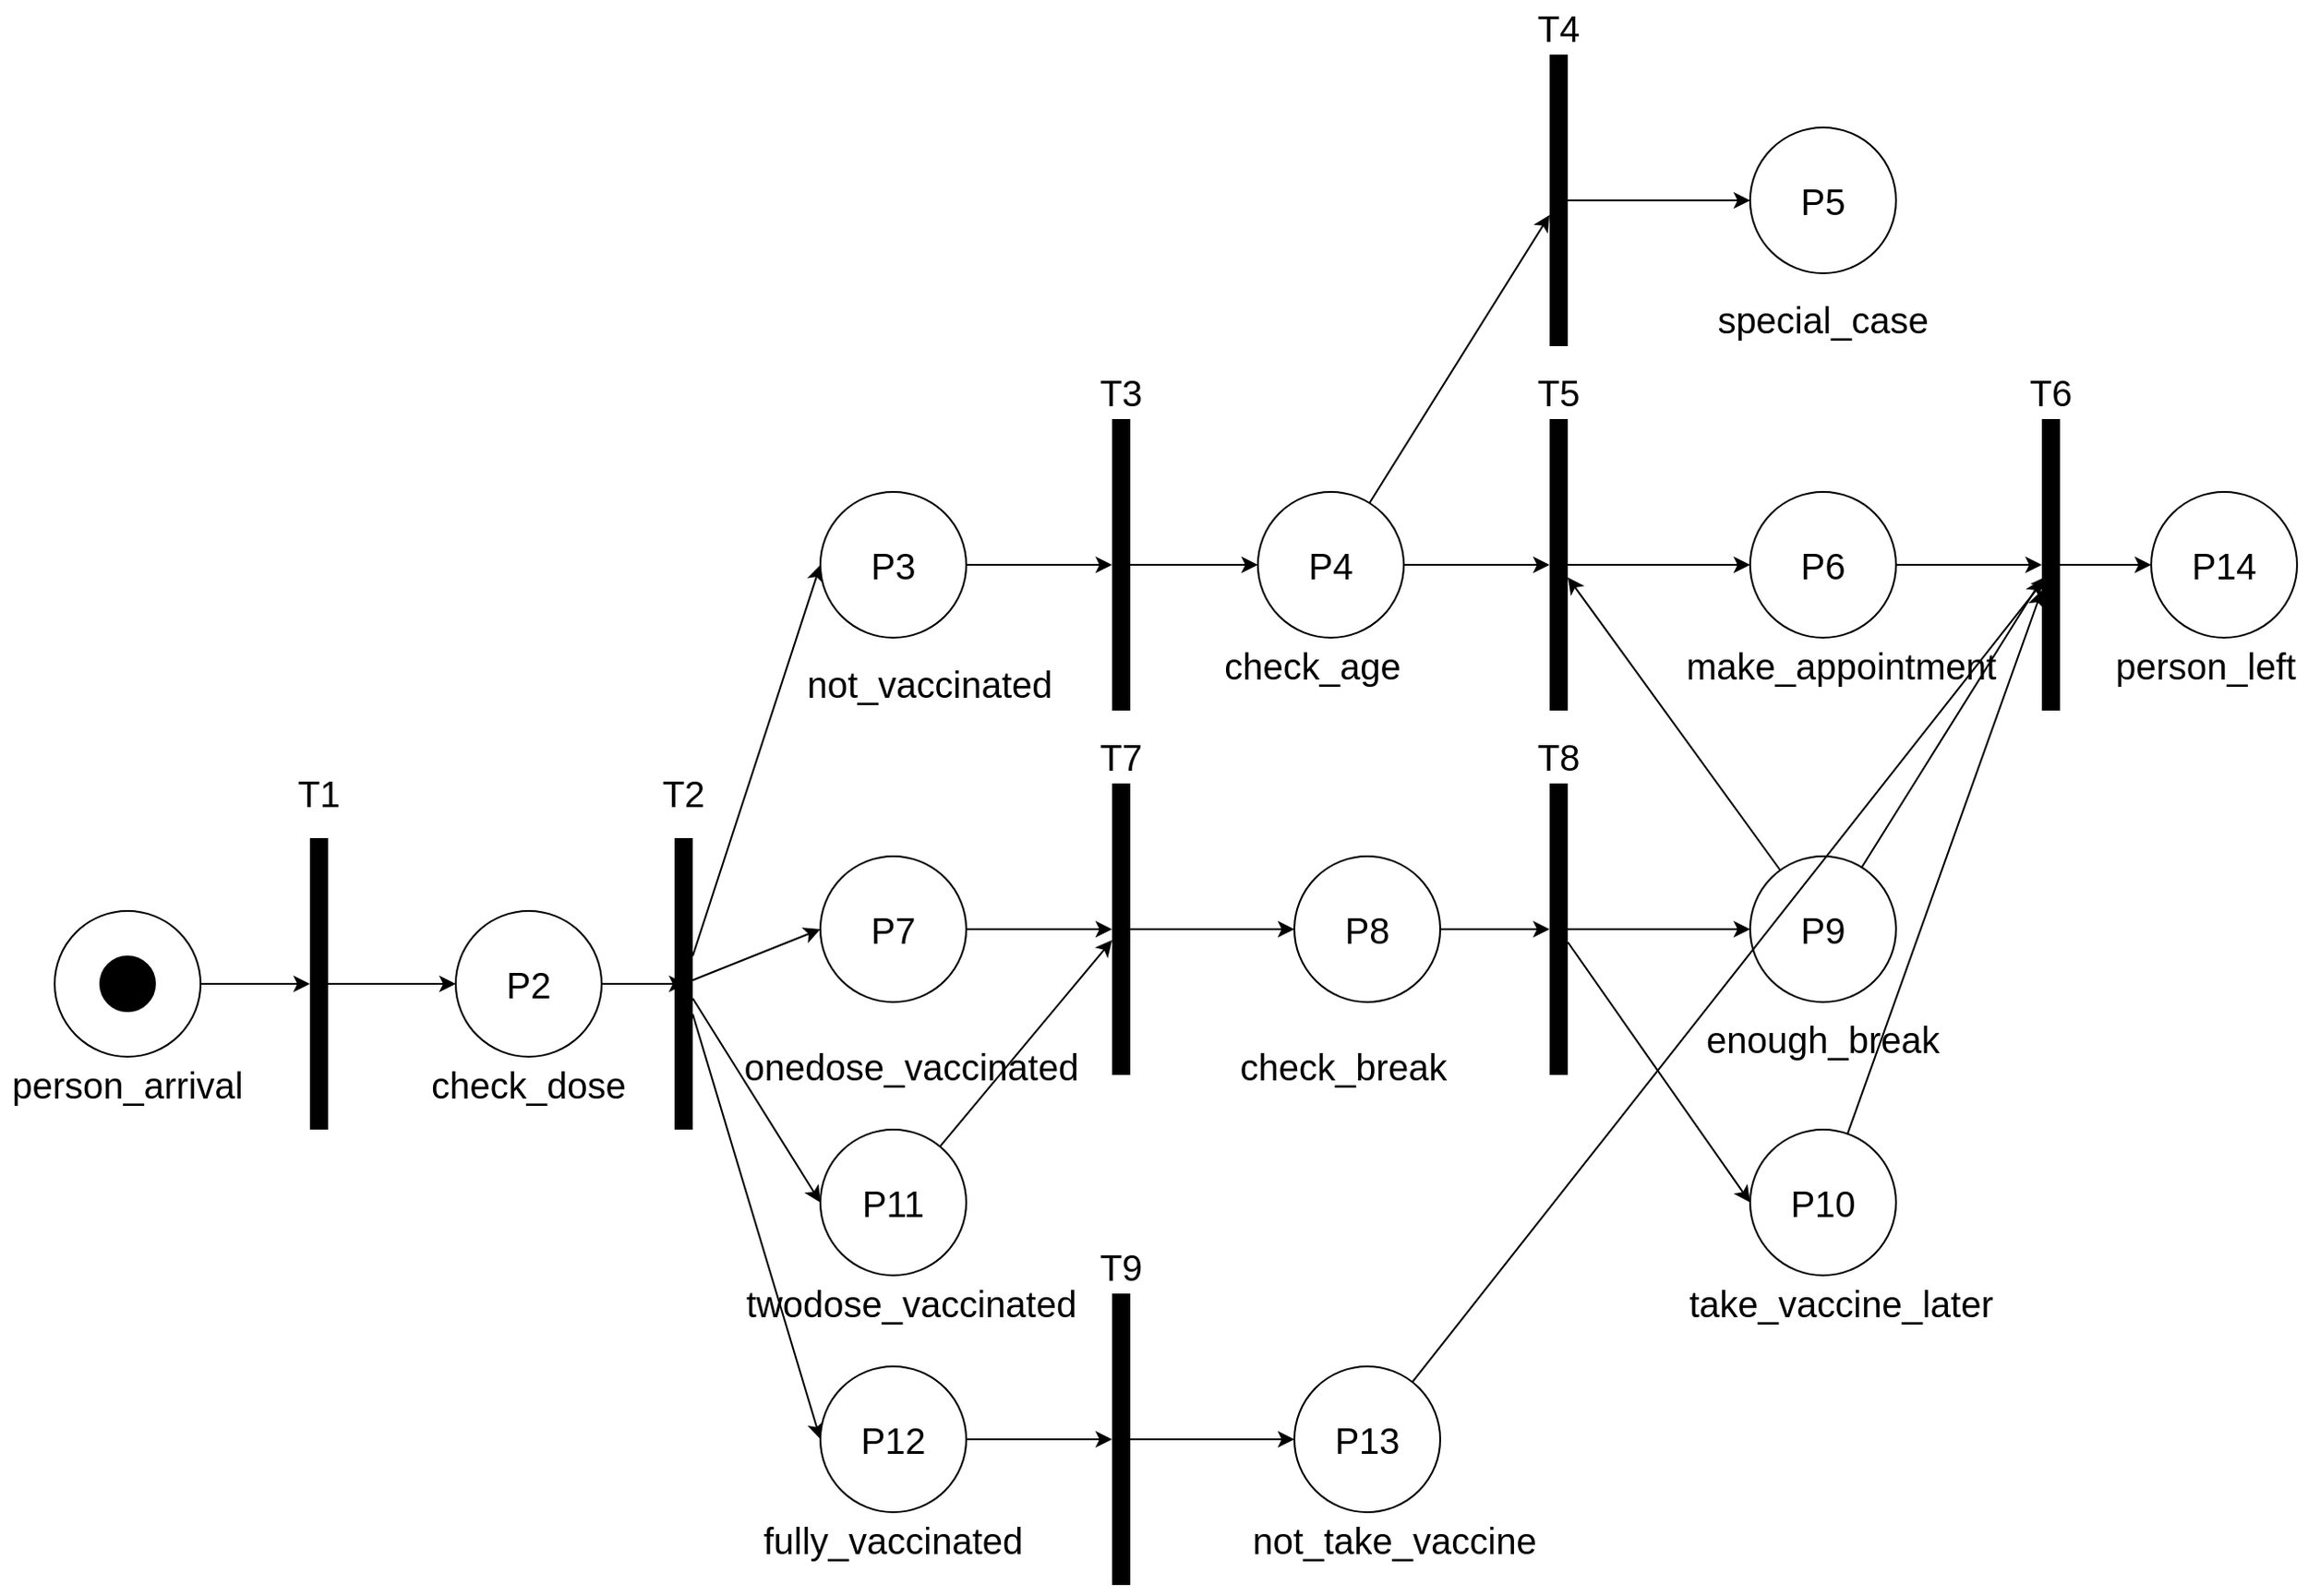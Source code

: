<mxfile version="16.6.6" type="github">
  <diagram id="UTr8hFSsADwduIh3R7Uy" name="Page-1">
    <mxGraphModel dx="1261" dy="2029" grid="1" gridSize="10" guides="1" tooltips="1" connect="1" arrows="1" fold="1" page="1" pageScale="1" pageWidth="827" pageHeight="1169" math="0" shadow="0">
      <root>
        <mxCell id="0" />
        <mxCell id="1" parent="0" />
        <mxCell id="hrQaz6MeP2tKMsGNmpIH-5" style="edgeStyle=orthogonalEdgeStyle;rounded=0;orthogonalLoop=1;jettySize=auto;html=1;fontSize=20;" parent="1" source="hrQaz6MeP2tKMsGNmpIH-1" target="hrQaz6MeP2tKMsGNmpIH-3" edge="1">
          <mxGeometry relative="1" as="geometry" />
        </mxCell>
        <mxCell id="hrQaz6MeP2tKMsGNmpIH-1" value="P&lt;span style=&quot;white-space: pre; font-size: 20px;&quot;&gt;1&lt;/span&gt;" style="ellipse;whiteSpace=wrap;html=1;aspect=fixed;fontSize=20;" parent="1" vertex="1">
          <mxGeometry x="60" y="240" width="80" height="80" as="geometry" />
        </mxCell>
        <mxCell id="hrQaz6MeP2tKMsGNmpIH-12" style="edgeStyle=orthogonalEdgeStyle;rounded=0;orthogonalLoop=1;jettySize=auto;html=1;entryX=0.5;entryY=0.4;entryDx=0;entryDy=0;entryPerimeter=0;fontSize=20;" parent="1" source="hrQaz6MeP2tKMsGNmpIH-2" target="hrQaz6MeP2tKMsGNmpIH-11" edge="1">
          <mxGeometry relative="1" as="geometry" />
        </mxCell>
        <mxCell id="hrQaz6MeP2tKMsGNmpIH-2" value="P2" style="ellipse;whiteSpace=wrap;html=1;aspect=fixed;fontSize=20;" parent="1" vertex="1">
          <mxGeometry x="280" y="240" width="80" height="80" as="geometry" />
        </mxCell>
        <mxCell id="hrQaz6MeP2tKMsGNmpIH-6" style="edgeStyle=orthogonalEdgeStyle;rounded=0;orthogonalLoop=1;jettySize=auto;html=1;entryX=0;entryY=0.5;entryDx=0;entryDy=0;fontSize=20;" parent="1" source="hrQaz6MeP2tKMsGNmpIH-3" target="hrQaz6MeP2tKMsGNmpIH-2" edge="1">
          <mxGeometry relative="1" as="geometry" />
        </mxCell>
        <mxCell id="hrQaz6MeP2tKMsGNmpIH-3" value="" style="line;strokeWidth=10;direction=south;html=1;fontSize=20;" parent="1" vertex="1">
          <mxGeometry x="200" y="200" width="10" height="160" as="geometry" />
        </mxCell>
        <mxCell id="hrQaz6MeP2tKMsGNmpIH-7" value="person_arrival" style="text;html=1;strokeColor=none;fillColor=none;align=center;verticalAlign=middle;whiteSpace=wrap;rounded=0;fontSize=20;" parent="1" vertex="1">
          <mxGeometry x="30" y="320" width="140" height="30" as="geometry" />
        </mxCell>
        <mxCell id="hrQaz6MeP2tKMsGNmpIH-9" value="T1" style="text;html=1;strokeColor=none;fillColor=none;align=center;verticalAlign=middle;whiteSpace=wrap;rounded=0;fontSize=20;" parent="1" vertex="1">
          <mxGeometry x="175" y="160" width="60" height="30" as="geometry" />
        </mxCell>
        <mxCell id="hrQaz6MeP2tKMsGNmpIH-10" value="check_dose" style="text;html=1;strokeColor=none;fillColor=none;align=center;verticalAlign=middle;whiteSpace=wrap;rounded=0;fontSize=20;" parent="1" vertex="1">
          <mxGeometry x="260" y="320" width="120" height="30" as="geometry" />
        </mxCell>
        <mxCell id="hrQaz6MeP2tKMsGNmpIH-14" style="rounded=0;orthogonalLoop=1;jettySize=auto;html=1;entryX=0;entryY=0.5;entryDx=0;entryDy=0;fontSize=20;" parent="1" source="hrQaz6MeP2tKMsGNmpIH-11" target="hrQaz6MeP2tKMsGNmpIH-13" edge="1">
          <mxGeometry relative="1" as="geometry" />
        </mxCell>
        <mxCell id="hrQaz6MeP2tKMsGNmpIH-38" style="edgeStyle=none;rounded=0;orthogonalLoop=1;jettySize=auto;html=1;entryX=0;entryY=0.5;entryDx=0;entryDy=0;fontSize=20;" parent="1" source="hrQaz6MeP2tKMsGNmpIH-11" target="hrQaz6MeP2tKMsGNmpIH-37" edge="1">
          <mxGeometry relative="1" as="geometry" />
        </mxCell>
        <mxCell id="hrQaz6MeP2tKMsGNmpIH-62" style="edgeStyle=none;rounded=0;orthogonalLoop=1;jettySize=auto;html=1;entryX=0;entryY=0.5;entryDx=0;entryDy=0;fontSize=20;" parent="1" source="hrQaz6MeP2tKMsGNmpIH-11" target="hrQaz6MeP2tKMsGNmpIH-60" edge="1">
          <mxGeometry relative="1" as="geometry" />
        </mxCell>
        <mxCell id="hrQaz6MeP2tKMsGNmpIH-78" style="edgeStyle=none;rounded=0;orthogonalLoop=1;jettySize=auto;html=1;entryX=0;entryY=0.5;entryDx=0;entryDy=0;fontSize=20;" parent="1" source="hrQaz6MeP2tKMsGNmpIH-11" target="hrQaz6MeP2tKMsGNmpIH-76" edge="1">
          <mxGeometry relative="1" as="geometry" />
        </mxCell>
        <mxCell id="hrQaz6MeP2tKMsGNmpIH-11" value="" style="line;strokeWidth=10;direction=south;html=1;fontSize=20;" parent="1" vertex="1">
          <mxGeometry x="400" y="200" width="10" height="160" as="geometry" />
        </mxCell>
        <mxCell id="hrQaz6MeP2tKMsGNmpIH-20" style="edgeStyle=none;rounded=0;orthogonalLoop=1;jettySize=auto;html=1;fontSize=20;" parent="1" source="hrQaz6MeP2tKMsGNmpIH-13" target="hrQaz6MeP2tKMsGNmpIH-19" edge="1">
          <mxGeometry relative="1" as="geometry" />
        </mxCell>
        <mxCell id="hrQaz6MeP2tKMsGNmpIH-13" value="P3" style="ellipse;whiteSpace=wrap;html=1;aspect=fixed;fontSize=20;strokeWidth=1;" parent="1" vertex="1">
          <mxGeometry x="480" y="10" width="80" height="80" as="geometry" />
        </mxCell>
        <mxCell id="hrQaz6MeP2tKMsGNmpIH-15" value="T2" style="text;html=1;strokeColor=none;fillColor=none;align=center;verticalAlign=middle;whiteSpace=wrap;rounded=0;fontSize=20;" parent="1" vertex="1">
          <mxGeometry x="375" y="160" width="60" height="30" as="geometry" />
        </mxCell>
        <mxCell id="hrQaz6MeP2tKMsGNmpIH-18" value="not_vaccinated" style="text;html=1;strokeColor=none;fillColor=none;align=center;verticalAlign=middle;whiteSpace=wrap;rounded=0;fontSize=20;" parent="1" vertex="1">
          <mxGeometry x="510" y="100" width="60" height="30" as="geometry" />
        </mxCell>
        <mxCell id="hrQaz6MeP2tKMsGNmpIH-22" style="edgeStyle=none;rounded=0;orthogonalLoop=1;jettySize=auto;html=1;entryX=0;entryY=0.5;entryDx=0;entryDy=0;fontSize=20;" parent="1" source="hrQaz6MeP2tKMsGNmpIH-19" target="hrQaz6MeP2tKMsGNmpIH-21" edge="1">
          <mxGeometry relative="1" as="geometry" />
        </mxCell>
        <mxCell id="hrQaz6MeP2tKMsGNmpIH-19" value="" style="line;strokeWidth=10;direction=south;html=1;fontSize=20;" parent="1" vertex="1">
          <mxGeometry x="640" y="-30" width="10" height="160" as="geometry" />
        </mxCell>
        <mxCell id="hrQaz6MeP2tKMsGNmpIH-63" style="edgeStyle=none;rounded=0;orthogonalLoop=1;jettySize=auto;html=1;fontSize=20;" parent="1" source="hrQaz6MeP2tKMsGNmpIH-21" target="hrQaz6MeP2tKMsGNmpIH-30" edge="1">
          <mxGeometry relative="1" as="geometry" />
        </mxCell>
        <mxCell id="hrQaz6MeP2tKMsGNmpIH-68" style="edgeStyle=none;rounded=0;orthogonalLoop=1;jettySize=auto;html=1;fontSize=20;" parent="1" source="hrQaz6MeP2tKMsGNmpIH-21" target="hrQaz6MeP2tKMsGNmpIH-66" edge="1">
          <mxGeometry relative="1" as="geometry" />
        </mxCell>
        <mxCell id="hrQaz6MeP2tKMsGNmpIH-21" value="P4" style="ellipse;whiteSpace=wrap;html=1;aspect=fixed;fontSize=20;strokeWidth=1;" parent="1" vertex="1">
          <mxGeometry x="720" y="10" width="80" height="80" as="geometry" />
        </mxCell>
        <mxCell id="hrQaz6MeP2tKMsGNmpIH-23" value="check_age" style="text;html=1;strokeColor=none;fillColor=none;align=center;verticalAlign=middle;whiteSpace=wrap;rounded=0;fontSize=20;" parent="1" vertex="1">
          <mxGeometry x="720" y="90" width="60" height="30" as="geometry" />
        </mxCell>
        <mxCell id="hrQaz6MeP2tKMsGNmpIH-24" value="T3" style="text;html=1;strokeColor=none;fillColor=none;align=center;verticalAlign=middle;whiteSpace=wrap;rounded=0;fontSize=20;" parent="1" vertex="1">
          <mxGeometry x="615" y="-60" width="60" height="30" as="geometry" />
        </mxCell>
        <mxCell id="hrQaz6MeP2tKMsGNmpIH-26" value="P5" style="ellipse;whiteSpace=wrap;html=1;aspect=fixed;fontSize=20;strokeWidth=1;" parent="1" vertex="1">
          <mxGeometry x="990" y="-190" width="80" height="80" as="geometry" />
        </mxCell>
        <mxCell id="hrQaz6MeP2tKMsGNmpIH-86" style="edgeStyle=none;rounded=0;orthogonalLoop=1;jettySize=auto;html=1;fontSize=20;" parent="1" source="hrQaz6MeP2tKMsGNmpIH-27" edge="1">
          <mxGeometry relative="1" as="geometry">
            <mxPoint x="1150" y="50" as="targetPoint" />
          </mxGeometry>
        </mxCell>
        <mxCell id="hrQaz6MeP2tKMsGNmpIH-27" value="P6" style="ellipse;whiteSpace=wrap;html=1;aspect=fixed;fontSize=20;strokeWidth=1;" parent="1" vertex="1">
          <mxGeometry x="990" y="10" width="80" height="80" as="geometry" />
        </mxCell>
        <mxCell id="hrQaz6MeP2tKMsGNmpIH-64" style="edgeStyle=none;rounded=0;orthogonalLoop=1;jettySize=auto;html=1;fontSize=20;" parent="1" source="hrQaz6MeP2tKMsGNmpIH-30" target="hrQaz6MeP2tKMsGNmpIH-26" edge="1">
          <mxGeometry relative="1" as="geometry" />
        </mxCell>
        <mxCell id="hrQaz6MeP2tKMsGNmpIH-30" value="" style="line;strokeWidth=10;direction=south;html=1;fontSize=20;" parent="1" vertex="1">
          <mxGeometry x="880" y="-230" width="10" height="160" as="geometry" />
        </mxCell>
        <mxCell id="hrQaz6MeP2tKMsGNmpIH-32" value="T4" style="text;html=1;strokeColor=none;fillColor=none;align=center;verticalAlign=middle;whiteSpace=wrap;rounded=0;fontSize=20;" parent="1" vertex="1">
          <mxGeometry x="855" y="-260" width="60" height="30" as="geometry" />
        </mxCell>
        <mxCell id="hrQaz6MeP2tKMsGNmpIH-35" value="special_case" style="text;html=1;strokeColor=none;fillColor=none;align=center;verticalAlign=middle;whiteSpace=wrap;rounded=0;fontSize=20;" parent="1" vertex="1">
          <mxGeometry x="970" y="-100" width="120" height="30" as="geometry" />
        </mxCell>
        <mxCell id="hrQaz6MeP2tKMsGNmpIH-36" value="make_appointment" style="text;html=1;strokeColor=none;fillColor=none;align=center;verticalAlign=middle;whiteSpace=wrap;rounded=0;fontSize=20;" parent="1" vertex="1">
          <mxGeometry x="1010" y="90" width="60" height="30" as="geometry" />
        </mxCell>
        <mxCell id="hrQaz6MeP2tKMsGNmpIH-41" style="edgeStyle=none;rounded=0;orthogonalLoop=1;jettySize=auto;html=1;fontSize=20;" parent="1" source="hrQaz6MeP2tKMsGNmpIH-37" target="hrQaz6MeP2tKMsGNmpIH-40" edge="1">
          <mxGeometry relative="1" as="geometry" />
        </mxCell>
        <mxCell id="hrQaz6MeP2tKMsGNmpIH-37" value="P7" style="ellipse;whiteSpace=wrap;html=1;aspect=fixed;fontSize=20;strokeWidth=1;" parent="1" vertex="1">
          <mxGeometry x="480" y="210" width="80" height="80" as="geometry" />
        </mxCell>
        <mxCell id="hrQaz6MeP2tKMsGNmpIH-39" value="onedose_vaccinated" style="text;html=1;strokeColor=none;fillColor=none;align=center;verticalAlign=middle;whiteSpace=wrap;rounded=0;fontSize=20;" parent="1" vertex="1">
          <mxGeometry x="435" y="310" width="190" height="30" as="geometry" />
        </mxCell>
        <mxCell id="hrQaz6MeP2tKMsGNmpIH-43" style="edgeStyle=none;rounded=0;orthogonalLoop=1;jettySize=auto;html=1;fontSize=20;" parent="1" source="hrQaz6MeP2tKMsGNmpIH-40" target="hrQaz6MeP2tKMsGNmpIH-44" edge="1">
          <mxGeometry relative="1" as="geometry">
            <mxPoint x="770" y="310" as="targetPoint" />
          </mxGeometry>
        </mxCell>
        <mxCell id="hrQaz6MeP2tKMsGNmpIH-40" value="" style="line;strokeWidth=10;direction=south;html=1;fontSize=20;" parent="1" vertex="1">
          <mxGeometry x="640" y="170" width="10" height="160" as="geometry" />
        </mxCell>
        <mxCell id="hrQaz6MeP2tKMsGNmpIH-42" value="T5" style="text;html=1;strokeColor=none;fillColor=none;align=center;verticalAlign=middle;whiteSpace=wrap;rounded=0;fontSize=20;" parent="1" vertex="1">
          <mxGeometry x="855" y="-60" width="60" height="30" as="geometry" />
        </mxCell>
        <mxCell id="hrQaz6MeP2tKMsGNmpIH-51" style="edgeStyle=none;rounded=0;orthogonalLoop=1;jettySize=auto;html=1;fontSize=20;" parent="1" source="hrQaz6MeP2tKMsGNmpIH-44" target="hrQaz6MeP2tKMsGNmpIH-46" edge="1">
          <mxGeometry relative="1" as="geometry" />
        </mxCell>
        <mxCell id="hrQaz6MeP2tKMsGNmpIH-44" value="P8" style="ellipse;whiteSpace=wrap;html=1;aspect=fixed;fontSize=20;strokeWidth=1;" parent="1" vertex="1">
          <mxGeometry x="740" y="210" width="80" height="80" as="geometry" />
        </mxCell>
        <mxCell id="hrQaz6MeP2tKMsGNmpIH-45" value="check_break" style="text;html=1;strokeColor=none;fillColor=none;align=center;verticalAlign=middle;whiteSpace=wrap;rounded=0;fontSize=20;" parent="1" vertex="1">
          <mxGeometry x="707" y="310" width="120" height="30" as="geometry" />
        </mxCell>
        <mxCell id="hrQaz6MeP2tKMsGNmpIH-58" style="edgeStyle=none;rounded=0;orthogonalLoop=1;jettySize=auto;html=1;entryX=0;entryY=0.5;entryDx=0;entryDy=0;fontSize=20;" parent="1" source="hrQaz6MeP2tKMsGNmpIH-46" target="hrQaz6MeP2tKMsGNmpIH-57" edge="1">
          <mxGeometry relative="1" as="geometry" />
        </mxCell>
        <mxCell id="hrQaz6MeP2tKMsGNmpIH-73" style="edgeStyle=none;rounded=0;orthogonalLoop=1;jettySize=auto;html=1;entryX=0;entryY=0.5;entryDx=0;entryDy=0;fontSize=20;" parent="1" source="hrQaz6MeP2tKMsGNmpIH-46" target="hrQaz6MeP2tKMsGNmpIH-72" edge="1">
          <mxGeometry relative="1" as="geometry" />
        </mxCell>
        <mxCell id="hrQaz6MeP2tKMsGNmpIH-46" value="" style="line;strokeWidth=10;direction=south;html=1;fontSize=20;" parent="1" vertex="1">
          <mxGeometry x="880" y="170" width="10" height="160" as="geometry" />
        </mxCell>
        <mxCell id="hrQaz6MeP2tKMsGNmpIH-52" value="T7" style="text;html=1;strokeColor=none;fillColor=none;align=center;verticalAlign=middle;whiteSpace=wrap;rounded=0;fontSize=20;" parent="1" vertex="1">
          <mxGeometry x="615" y="140" width="60" height="30" as="geometry" />
        </mxCell>
        <mxCell id="hrQaz6MeP2tKMsGNmpIH-70" style="edgeStyle=none;rounded=0;orthogonalLoop=1;jettySize=auto;html=1;fontSize=20;" parent="1" source="hrQaz6MeP2tKMsGNmpIH-57" target="hrQaz6MeP2tKMsGNmpIH-66" edge="1">
          <mxGeometry relative="1" as="geometry">
            <mxPoint x="920" y="90" as="targetPoint" />
          </mxGeometry>
        </mxCell>
        <mxCell id="hrQaz6MeP2tKMsGNmpIH-94" style="edgeStyle=none;rounded=0;orthogonalLoop=1;jettySize=auto;html=1;fontSize=20;" parent="1" source="hrQaz6MeP2tKMsGNmpIH-57" target="hrQaz6MeP2tKMsGNmpIH-88" edge="1">
          <mxGeometry relative="1" as="geometry" />
        </mxCell>
        <mxCell id="hrQaz6MeP2tKMsGNmpIH-57" value="P9" style="ellipse;whiteSpace=wrap;html=1;aspect=fixed;fontSize=20;strokeWidth=1;" parent="1" vertex="1">
          <mxGeometry x="990" y="210" width="80" height="80" as="geometry" />
        </mxCell>
        <mxCell id="hrQaz6MeP2tKMsGNmpIH-59" value="enough_break" style="text;html=1;strokeColor=none;fillColor=none;align=center;verticalAlign=middle;whiteSpace=wrap;rounded=0;fontSize=20;" parent="1" vertex="1">
          <mxGeometry x="955" y="290" width="150" height="40" as="geometry" />
        </mxCell>
        <mxCell id="hrQaz6MeP2tKMsGNmpIH-75" style="edgeStyle=none;rounded=0;orthogonalLoop=1;jettySize=auto;html=1;fontSize=20;" parent="1" source="hrQaz6MeP2tKMsGNmpIH-60" target="hrQaz6MeP2tKMsGNmpIH-40" edge="1">
          <mxGeometry relative="1" as="geometry" />
        </mxCell>
        <mxCell id="hrQaz6MeP2tKMsGNmpIH-60" value="P11" style="ellipse;whiteSpace=wrap;html=1;aspect=fixed;fontSize=20;strokeWidth=1;" parent="1" vertex="1">
          <mxGeometry x="480" y="360" width="80" height="80" as="geometry" />
        </mxCell>
        <mxCell id="hrQaz6MeP2tKMsGNmpIH-61" value="twodose_vaccinated" style="text;html=1;strokeColor=none;fillColor=none;align=center;verticalAlign=middle;whiteSpace=wrap;rounded=0;fontSize=20;" parent="1" vertex="1">
          <mxGeometry x="435" y="440" width="190" height="30" as="geometry" />
        </mxCell>
        <mxCell id="hrQaz6MeP2tKMsGNmpIH-69" style="edgeStyle=none;rounded=0;orthogonalLoop=1;jettySize=auto;html=1;entryX=0;entryY=0.5;entryDx=0;entryDy=0;fontSize=20;" parent="1" source="hrQaz6MeP2tKMsGNmpIH-66" target="hrQaz6MeP2tKMsGNmpIH-27" edge="1">
          <mxGeometry relative="1" as="geometry" />
        </mxCell>
        <mxCell id="hrQaz6MeP2tKMsGNmpIH-66" value="" style="line;strokeWidth=10;direction=south;html=1;fontSize=20;" parent="1" vertex="1">
          <mxGeometry x="880" y="-30" width="10" height="160" as="geometry" />
        </mxCell>
        <mxCell id="hrQaz6MeP2tKMsGNmpIH-71" value="T8" style="text;html=1;strokeColor=none;fillColor=none;align=center;verticalAlign=middle;whiteSpace=wrap;rounded=0;fontSize=20;" parent="1" vertex="1">
          <mxGeometry x="855" y="140" width="60" height="30" as="geometry" />
        </mxCell>
        <mxCell id="hrQaz6MeP2tKMsGNmpIH-95" style="edgeStyle=none;rounded=0;orthogonalLoop=1;jettySize=auto;html=1;fontSize=20;" parent="1" source="hrQaz6MeP2tKMsGNmpIH-72" target="hrQaz6MeP2tKMsGNmpIH-88" edge="1">
          <mxGeometry relative="1" as="geometry" />
        </mxCell>
        <mxCell id="hrQaz6MeP2tKMsGNmpIH-72" value="P10" style="ellipse;whiteSpace=wrap;html=1;aspect=fixed;fontSize=20;strokeWidth=1;" parent="1" vertex="1">
          <mxGeometry x="990" y="360" width="80" height="80" as="geometry" />
        </mxCell>
        <mxCell id="hrQaz6MeP2tKMsGNmpIH-74" value="take_vaccine_later" style="text;html=1;strokeColor=none;fillColor=none;align=center;verticalAlign=middle;whiteSpace=wrap;rounded=0;fontSize=20;" parent="1" vertex="1">
          <mxGeometry x="955" y="435" width="170" height="40" as="geometry" />
        </mxCell>
        <mxCell id="hrQaz6MeP2tKMsGNmpIH-81" style="edgeStyle=none;rounded=0;orthogonalLoop=1;jettySize=auto;html=1;fontSize=20;" parent="1" source="hrQaz6MeP2tKMsGNmpIH-76" target="hrQaz6MeP2tKMsGNmpIH-80" edge="1">
          <mxGeometry relative="1" as="geometry" />
        </mxCell>
        <mxCell id="hrQaz6MeP2tKMsGNmpIH-76" value="P12" style="ellipse;whiteSpace=wrap;html=1;aspect=fixed;fontSize=20;strokeWidth=1;" parent="1" vertex="1">
          <mxGeometry x="480" y="490" width="80" height="80" as="geometry" />
        </mxCell>
        <mxCell id="hrQaz6MeP2tKMsGNmpIH-77" value="fully_vaccinated" style="text;html=1;strokeColor=none;fillColor=none;align=center;verticalAlign=middle;whiteSpace=wrap;rounded=0;fontSize=20;" parent="1" vertex="1">
          <mxGeometry x="450" y="570" width="140" height="30" as="geometry" />
        </mxCell>
        <mxCell id="hrQaz6MeP2tKMsGNmpIH-84" style="edgeStyle=none;rounded=0;orthogonalLoop=1;jettySize=auto;html=1;entryX=0;entryY=0.5;entryDx=0;entryDy=0;fontSize=20;" parent="1" source="hrQaz6MeP2tKMsGNmpIH-80" target="hrQaz6MeP2tKMsGNmpIH-83" edge="1">
          <mxGeometry relative="1" as="geometry" />
        </mxCell>
        <mxCell id="hrQaz6MeP2tKMsGNmpIH-80" value="" style="line;strokeWidth=10;direction=south;html=1;fontSize=20;" parent="1" vertex="1">
          <mxGeometry x="640" y="450" width="10" height="160" as="geometry" />
        </mxCell>
        <mxCell id="hrQaz6MeP2tKMsGNmpIH-82" value="T9" style="text;html=1;strokeColor=none;fillColor=none;align=center;verticalAlign=middle;whiteSpace=wrap;rounded=0;fontSize=20;" parent="1" vertex="1">
          <mxGeometry x="615" y="420" width="60" height="30" as="geometry" />
        </mxCell>
        <mxCell id="hrQaz6MeP2tKMsGNmpIH-96" style="edgeStyle=none;rounded=0;orthogonalLoop=1;jettySize=auto;html=1;entryX=0.538;entryY=0.7;entryDx=0;entryDy=0;entryPerimeter=0;fontSize=20;" parent="1" source="hrQaz6MeP2tKMsGNmpIH-83" target="hrQaz6MeP2tKMsGNmpIH-88" edge="1">
          <mxGeometry relative="1" as="geometry" />
        </mxCell>
        <mxCell id="hrQaz6MeP2tKMsGNmpIH-83" value="P13" style="ellipse;whiteSpace=wrap;html=1;aspect=fixed;fontSize=20;strokeWidth=1;" parent="1" vertex="1">
          <mxGeometry x="740" y="490" width="80" height="80" as="geometry" />
        </mxCell>
        <mxCell id="hrQaz6MeP2tKMsGNmpIH-85" value="not_take_vaccine" style="text;html=1;strokeColor=none;fillColor=none;align=center;verticalAlign=middle;whiteSpace=wrap;rounded=0;fontSize=20;" parent="1" vertex="1">
          <mxGeometry x="720" y="570" width="150" height="30" as="geometry" />
        </mxCell>
        <mxCell id="hrQaz6MeP2tKMsGNmpIH-90" style="edgeStyle=none;rounded=0;orthogonalLoop=1;jettySize=auto;html=1;fontSize=20;" parent="1" source="hrQaz6MeP2tKMsGNmpIH-88" target="hrQaz6MeP2tKMsGNmpIH-91" edge="1">
          <mxGeometry relative="1" as="geometry">
            <mxPoint x="1250" y="50" as="targetPoint" />
          </mxGeometry>
        </mxCell>
        <mxCell id="hrQaz6MeP2tKMsGNmpIH-88" value="" style="line;strokeWidth=10;direction=south;html=1;fontSize=20;" parent="1" vertex="1">
          <mxGeometry x="1150" y="-30" width="10" height="160" as="geometry" />
        </mxCell>
        <mxCell id="hrQaz6MeP2tKMsGNmpIH-89" value="T6" style="text;html=1;strokeColor=none;fillColor=none;align=center;verticalAlign=middle;whiteSpace=wrap;rounded=0;fontSize=20;" parent="1" vertex="1">
          <mxGeometry x="1125" y="-60" width="60" height="30" as="geometry" />
        </mxCell>
        <mxCell id="hrQaz6MeP2tKMsGNmpIH-91" value="P14" style="ellipse;whiteSpace=wrap;html=1;aspect=fixed;fontSize=20;strokeWidth=1;" parent="1" vertex="1">
          <mxGeometry x="1210" y="10" width="80" height="80" as="geometry" />
        </mxCell>
        <mxCell id="hrQaz6MeP2tKMsGNmpIH-92" value="person_left" style="text;html=1;strokeColor=none;fillColor=none;align=center;verticalAlign=middle;whiteSpace=wrap;rounded=0;fontSize=20;" parent="1" vertex="1">
          <mxGeometry x="1185" y="90" width="110" height="30" as="geometry" />
        </mxCell>
        <mxCell id="jSgGWps_e7_TZfJmxLze-1" value="" style="ellipse;whiteSpace=wrap;html=1;aspect=fixed;fillColor=#000000;" vertex="1" parent="1">
          <mxGeometry x="85" y="265" width="30" height="30" as="geometry" />
        </mxCell>
      </root>
    </mxGraphModel>
  </diagram>
</mxfile>
